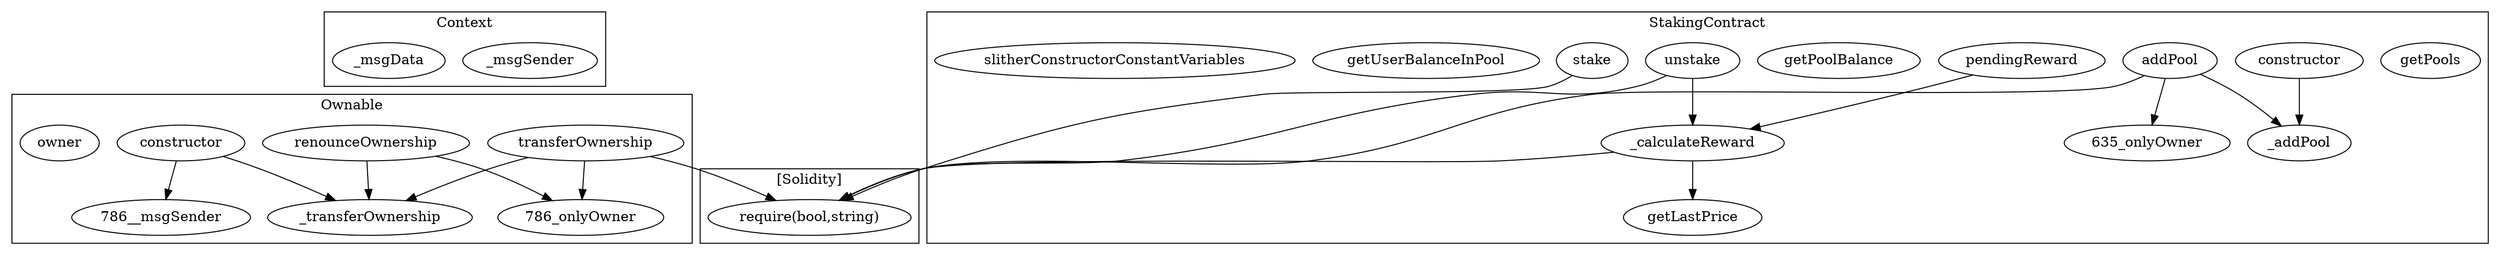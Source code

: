 strict digraph {
subgraph cluster_1432_Context {
label = "Context"
"1432__msgSender" [label="_msgSender"]
"1432__msgData" [label="_msgData"]
}subgraph cluster_786_Ownable {
label = "Ownable"
"786_renounceOwnership" [label="renounceOwnership"]
"786__transferOwnership" [label="_transferOwnership"]
"786_constructor" [label="constructor"]
"786_transferOwnership" [label="transferOwnership"]
"786_owner" [label="owner"]
"786_transferOwnership" -> "786_onlyOwner"
"786_transferOwnership" -> "786__transferOwnership"
"786_constructor" -> "786__transferOwnership"
"786_renounceOwnership" -> "786_onlyOwner"
"786_renounceOwnership" -> "786__transferOwnership"
"786_constructor" -> "786__msgSender"
}subgraph cluster_635_StakingContract {
label = "StakingContract"
"635_getPools" [label="getPools"]
"635_addPool" [label="addPool"]
"635_unstake" [label="unstake"]
"635_stake" [label="stake"]
"635_getPoolBalance" [label="getPoolBalance"]
"635__addPool" [label="_addPool"]
"635_constructor" [label="constructor"]
"635_pendingReward" [label="pendingReward"]
"635__calculateReward" [label="_calculateReward"]
"635_getLastPrice" [label="getLastPrice"]
"635_getUserBalanceInPool" [label="getUserBalanceInPool"]
"635_slitherConstructorConstantVariables" [label="slitherConstructorConstantVariables"]
"635_constructor" -> "635__addPool"
"635_pendingReward" -> "635__calculateReward"
"635_addPool" -> "635_onlyOwner"
"635__calculateReward" -> "635_getLastPrice"
"635_unstake" -> "635__calculateReward"
"635_addPool" -> "635__addPool"
}subgraph cluster_solidity {
label = "[Solidity]"
"require(bool,string)" 
"635_unstake" -> "require(bool,string)"
"635_addPool" -> "require(bool,string)"
"635__calculateReward" -> "require(bool,string)"
"786_transferOwnership" -> "require(bool,string)"
"635_stake" -> "require(bool,string)"
}
}